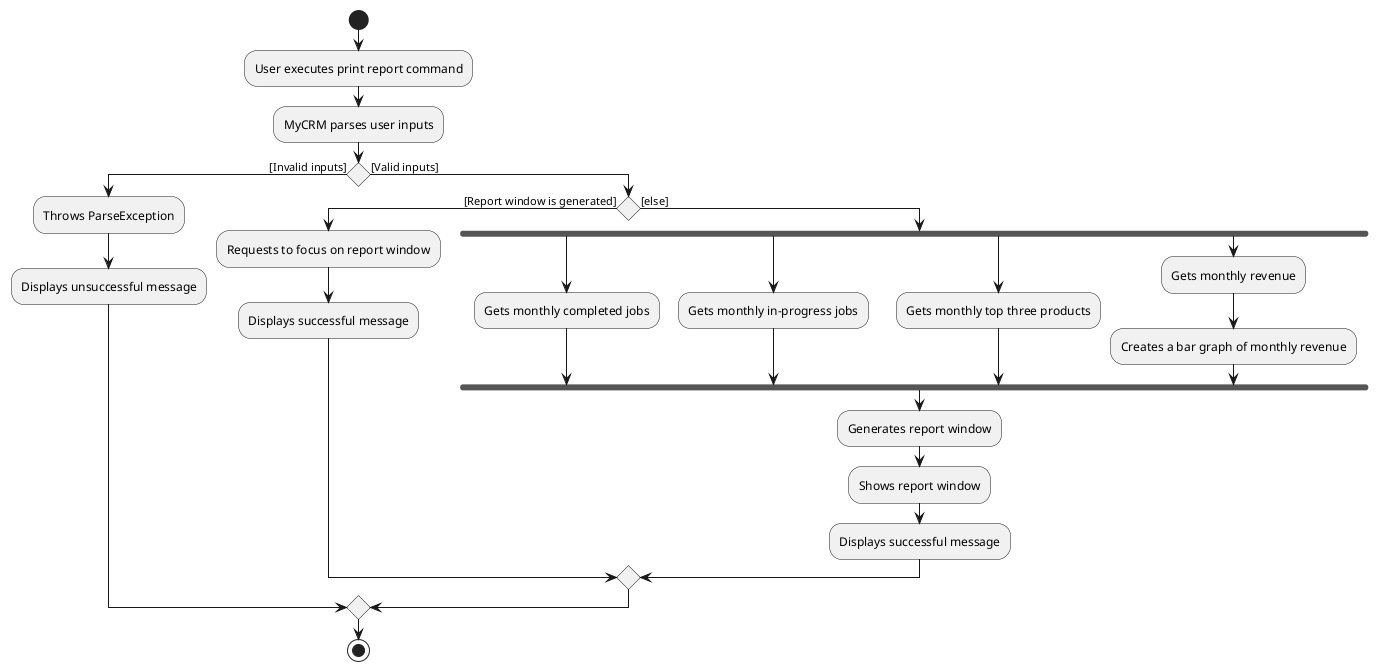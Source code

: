 @startuml
'https://plantuml.com/activity-diagram-beta

start
:User executes print report command;
:MyCRM parses user inputs;
if () then ([Invalid inputs])
    :Throws ParseException;
    :Displays unsuccessful message;
else ([Valid inputs])
    if () then ([Report window is generated])
        :Requests to focus on report window;
        :Displays successful message;
    else ([else])
        fork
        :Gets monthly completed jobs;
        fork again
        :Gets monthly in-progress jobs;
        fork again
        :Gets monthly top three products;
        fork again
        :Gets monthly revenue;
        :Creates a bar graph of monthly revenue;
        end fork
        :Generates report window;
        :Shows report window;
        :Displays successful message;
    endif
endif
stop

@enduml
